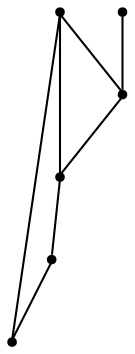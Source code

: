 graph {
  node [shape=point,comment="{\"directed\":false,\"doi\":\"10.1007/978-3-642-36763-2_10\",\"figure\":\"1\"}"]

  v0 [pos="912.1575780756015,1367.495359644148"]
  v1 [pos="823.5937689931524,1278.8556467645055"]
  v2 [pos="764.4261020953445,1367.4951052893762"]
  v3 [pos="705.3835202909403,1249.3510019495038"]
  v4 [pos="616.9447963018945,1365.9949208455162"]
  v5 [pos="677.8637181315078,1487.8898668271963"]

  v4 -- v2 [id="-2",pos="616.9447963018945,1365.9949208455162 764.4261020953445,1367.4951052893762 764.4261020953445,1367.4951052893762 764.4261020953445,1367.4951052893762"]
  v5 -- v4 [id="-3",pos="677.8637181315078,1487.8898668271963 616.9447963018945,1365.9949208455162 616.9447963018945,1365.9949208455162 616.9447963018945,1365.9949208455162"]
  v3 -- v1 [id="-6",pos="705.3835202909403,1249.3510019495038 823.5937689931524,1278.8556467645055 823.5937689931524,1278.8556467645055 823.5937689931524,1278.8556467645055"]
  v3 -- v4 [id="-7",pos="705.3835202909403,1249.3510019495038 616.9447963018945,1365.9949208455162 616.9447963018945,1365.9949208455162 616.9447963018945,1365.9949208455162"]
  v2 -- v3 [id="-10",pos="764.4261020953445,1367.4951052893762 705.3835202909403,1249.3510019495038 705.3835202909403,1249.3510019495038 705.3835202909403,1249.3510019495038"]
  v2 -- v0 [id="-11",pos="764.4261020953445,1367.4951052893762 912.1575780756015,1367.495359644148 912.1575780756015,1367.495359644148 912.1575780756015,1367.495359644148"]
  v0 -- v1 [id="-14",pos="912.1575780756015,1367.495359644148 823.5937689931524,1278.8556467645055 823.5937689931524,1278.8556467645055 823.5937689931524,1278.8556467645055"]
}